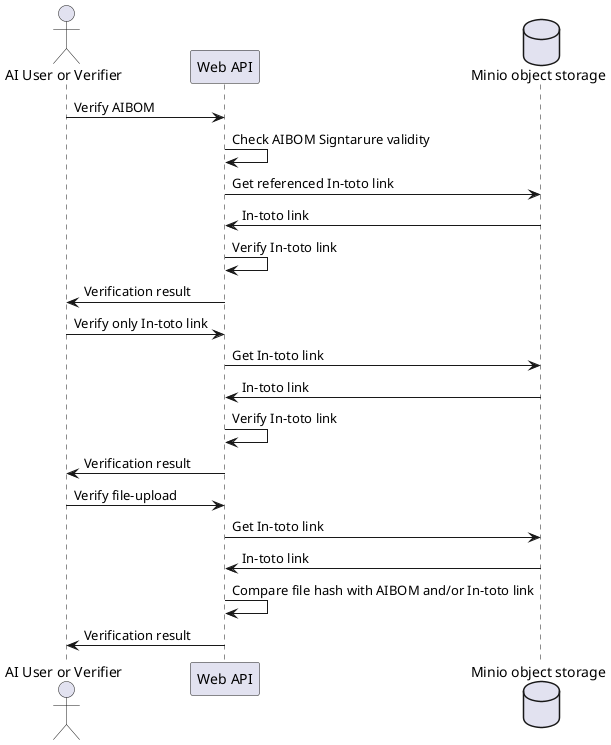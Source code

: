 @startuml verifier_sequence

actor "AI User or Verifier" as verifier

participant "Web API" as webAPI
database "Minio object storage" as minioStorage

verifier -> webAPI: Verify AIBOM
webAPI -> webAPI: Check AIBOM Signtarure validity
webAPI -> minioStorage: Get referenced In-toto link
minioStorage -> webAPI: In-toto link
webAPI -> webAPI: Verify In-toto link
webAPI -> verifier: Verification result

verifier -> webAPI: Verify only In-toto link
webAPI -> minioStorage: Get In-toto link
minioStorage -> webAPI: In-toto link
webAPI -> webAPI: Verify In-toto link
webAPI -> verifier: Verification result

verifier -> webAPI: Verify file-upload
webAPI -> minioStorage: Get In-toto link
minioStorage -> webAPI: In-toto link
webAPI -> webAPI: Compare file hash with AIBOM and/or In-toto link
webAPI -> verifier: Verification result

@enduml